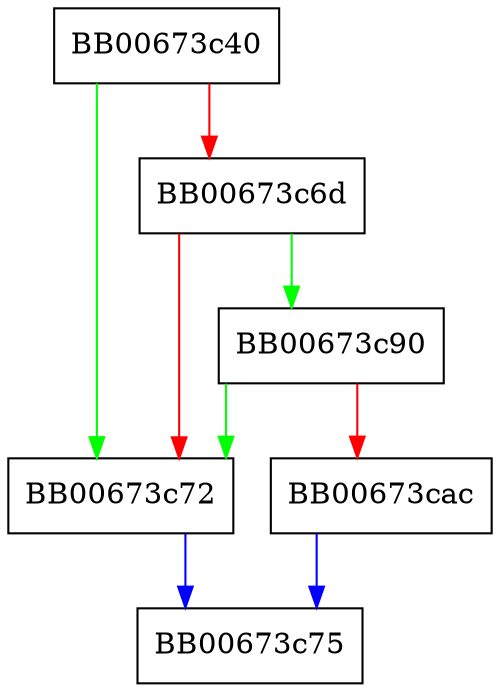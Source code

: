 digraph X509_subject_name_hash {
  node [shape="box"];
  graph [splines=ortho];
  BB00673c40 -> BB00673c72 [color="green"];
  BB00673c40 -> BB00673c6d [color="red"];
  BB00673c6d -> BB00673c90 [color="green"];
  BB00673c6d -> BB00673c72 [color="red"];
  BB00673c72 -> BB00673c75 [color="blue"];
  BB00673c90 -> BB00673c72 [color="green"];
  BB00673c90 -> BB00673cac [color="red"];
  BB00673cac -> BB00673c75 [color="blue"];
}